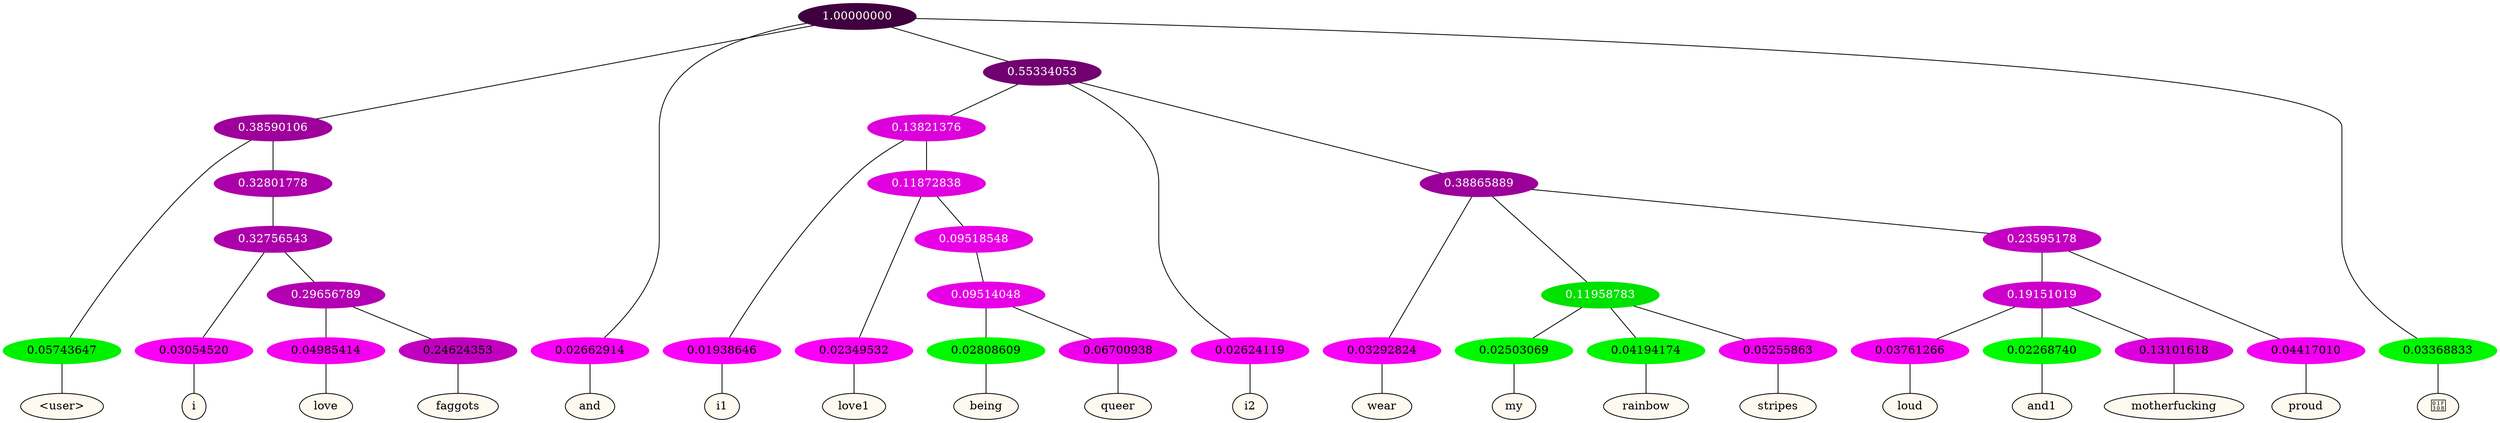 graph {
	node [format=png height=0.15 nodesep=0.001 ordering=out overlap=prism overlap_scaling=0.01 ranksep=0.001 ratio=0.2 style=filled width=0.15]
	{
		rank=same
		a_w_5 [label="\<user\>" color=black fillcolor=floralwhite style="filled,solid"]
		a_w_16 [label=i color=black fillcolor=floralwhite style="filled,solid"]
		a_w_25 [label=love color=black fillcolor=floralwhite style="filled,solid"]
		a_w_26 [label=faggots color=black fillcolor=floralwhite style="filled,solid"]
		a_w_2 [label=and color=black fillcolor=floralwhite style="filled,solid"]
		a_w_11 [label=i1 color=black fillcolor=floralwhite style="filled,solid"]
		a_w_18 [label=love1 color=black fillcolor=floralwhite style="filled,solid"]
		a_w_31 [label=being color=black fillcolor=floralwhite style="filled,solid"]
		a_w_32 [label=queer color=black fillcolor=floralwhite style="filled,solid"]
		a_w_8 [label=i2 color=black fillcolor=floralwhite style="filled,solid"]
		a_w_13 [label=wear color=black fillcolor=floralwhite style="filled,solid"]
		a_w_20 [label=my color=black fillcolor=floralwhite style="filled,solid"]
		a_w_21 [label=rainbow color=black fillcolor=floralwhite style="filled,solid"]
		a_w_22 [label=stripes color=black fillcolor=floralwhite style="filled,solid"]
		a_w_28 [label=loud color=black fillcolor=floralwhite style="filled,solid"]
		a_w_29 [label=and1 color=black fillcolor=floralwhite style="filled,solid"]
		a_w_30 [label=motherfucking color=black fillcolor=floralwhite style="filled,solid"]
		a_w_24 [label=proud color=black fillcolor=floralwhite style="filled,solid"]
		a_w_4 [label="🌈" color=black fillcolor=floralwhite style="filled,solid"]
	}
	a_n_5 -- a_w_5
	a_n_16 -- a_w_16
	a_n_25 -- a_w_25
	a_n_26 -- a_w_26
	a_n_2 -- a_w_2
	a_n_11 -- a_w_11
	a_n_18 -- a_w_18
	a_n_31 -- a_w_31
	a_n_32 -- a_w_32
	a_n_8 -- a_w_8
	a_n_13 -- a_w_13
	a_n_20 -- a_w_20
	a_n_21 -- a_w_21
	a_n_22 -- a_w_22
	a_n_28 -- a_w_28
	a_n_29 -- a_w_29
	a_n_30 -- a_w_30
	a_n_24 -- a_w_24
	a_n_4 -- a_w_4
	{
		rank=same
		a_n_5 [label=0.05743647 color="0.334 1.000 0.943" fontcolor=black]
		a_n_16 [label=0.03054520 color="0.835 1.000 0.969" fontcolor=black]
		a_n_25 [label=0.04985414 color="0.835 1.000 0.950" fontcolor=black]
		a_n_26 [label=0.24624353 color="0.835 1.000 0.754" fontcolor=black]
		a_n_2 [label=0.02662914 color="0.835 1.000 0.973" fontcolor=black]
		a_n_11 [label=0.01938646 color="0.835 1.000 0.981" fontcolor=black]
		a_n_18 [label=0.02349532 color="0.835 1.000 0.977" fontcolor=black]
		a_n_31 [label=0.02808609 color="0.334 1.000 0.972" fontcolor=black]
		a_n_32 [label=0.06700938 color="0.835 1.000 0.933" fontcolor=black]
		a_n_8 [label=0.02624119 color="0.835 1.000 0.974" fontcolor=black]
		a_n_13 [label=0.03292824 color="0.835 1.000 0.967" fontcolor=black]
		a_n_20 [label=0.02503069 color="0.334 1.000 0.975" fontcolor=black]
		a_n_21 [label=0.04194174 color="0.334 1.000 0.958" fontcolor=black]
		a_n_22 [label=0.05255863 color="0.835 1.000 0.947" fontcolor=black]
		a_n_28 [label=0.03761266 color="0.835 1.000 0.962" fontcolor=black]
		a_n_29 [label=0.02268740 color="0.334 1.000 0.977" fontcolor=black]
		a_n_30 [label=0.13101618 color="0.835 1.000 0.869" fontcolor=black]
		a_n_24 [label=0.04417010 color="0.835 1.000 0.956" fontcolor=black]
		a_n_4 [label=0.03368833 color="0.334 1.000 0.966" fontcolor=black]
	}
	a_n_0 [label=1.00000000 color="0.835 1.000 0.250" fontcolor=grey99]
	a_n_1 [label=0.38590106 color="0.835 1.000 0.614" fontcolor=grey99]
	a_n_0 -- a_n_1
	a_n_0 -- a_n_2
	a_n_3 [label=0.55334053 color="0.835 1.000 0.447" fontcolor=grey99]
	a_n_0 -- a_n_3
	a_n_0 -- a_n_4
	a_n_1 -- a_n_5
	a_n_6 [label=0.32801778 color="0.835 1.000 0.672" fontcolor=grey99]
	a_n_1 -- a_n_6
	a_n_7 [label=0.13821376 color="0.835 1.000 0.862" fontcolor=grey99]
	a_n_3 -- a_n_7
	a_n_3 -- a_n_8
	a_n_9 [label=0.38865889 color="0.835 1.000 0.611" fontcolor=grey99]
	a_n_3 -- a_n_9
	a_n_10 [label=0.32756543 color="0.835 1.000 0.672" fontcolor=grey99]
	a_n_6 -- a_n_10
	a_n_7 -- a_n_11
	a_n_12 [label=0.11872838 color="0.835 1.000 0.881" fontcolor=grey99]
	a_n_7 -- a_n_12
	a_n_9 -- a_n_13
	a_n_14 [label=0.11958783 color="0.334 1.000 0.880" fontcolor=grey99]
	a_n_9 -- a_n_14
	a_n_15 [label=0.23595178 color="0.835 1.000 0.764" fontcolor=grey99]
	a_n_9 -- a_n_15
	a_n_10 -- a_n_16
	a_n_17 [label=0.29656789 color="0.835 1.000 0.703" fontcolor=grey99]
	a_n_10 -- a_n_17
	a_n_12 -- a_n_18
	a_n_19 [label=0.09518548 color="0.835 1.000 0.905" fontcolor=grey99]
	a_n_12 -- a_n_19
	a_n_14 -- a_n_20
	a_n_14 -- a_n_21
	a_n_14 -- a_n_22
	a_n_23 [label=0.19151019 color="0.835 1.000 0.808" fontcolor=grey99]
	a_n_15 -- a_n_23
	a_n_15 -- a_n_24
	a_n_17 -- a_n_25
	a_n_17 -- a_n_26
	a_n_27 [label=0.09514048 color="0.835 1.000 0.905" fontcolor=grey99]
	a_n_19 -- a_n_27
	a_n_23 -- a_n_28
	a_n_23 -- a_n_29
	a_n_23 -- a_n_30
	a_n_27 -- a_n_31
	a_n_27 -- a_n_32
}

